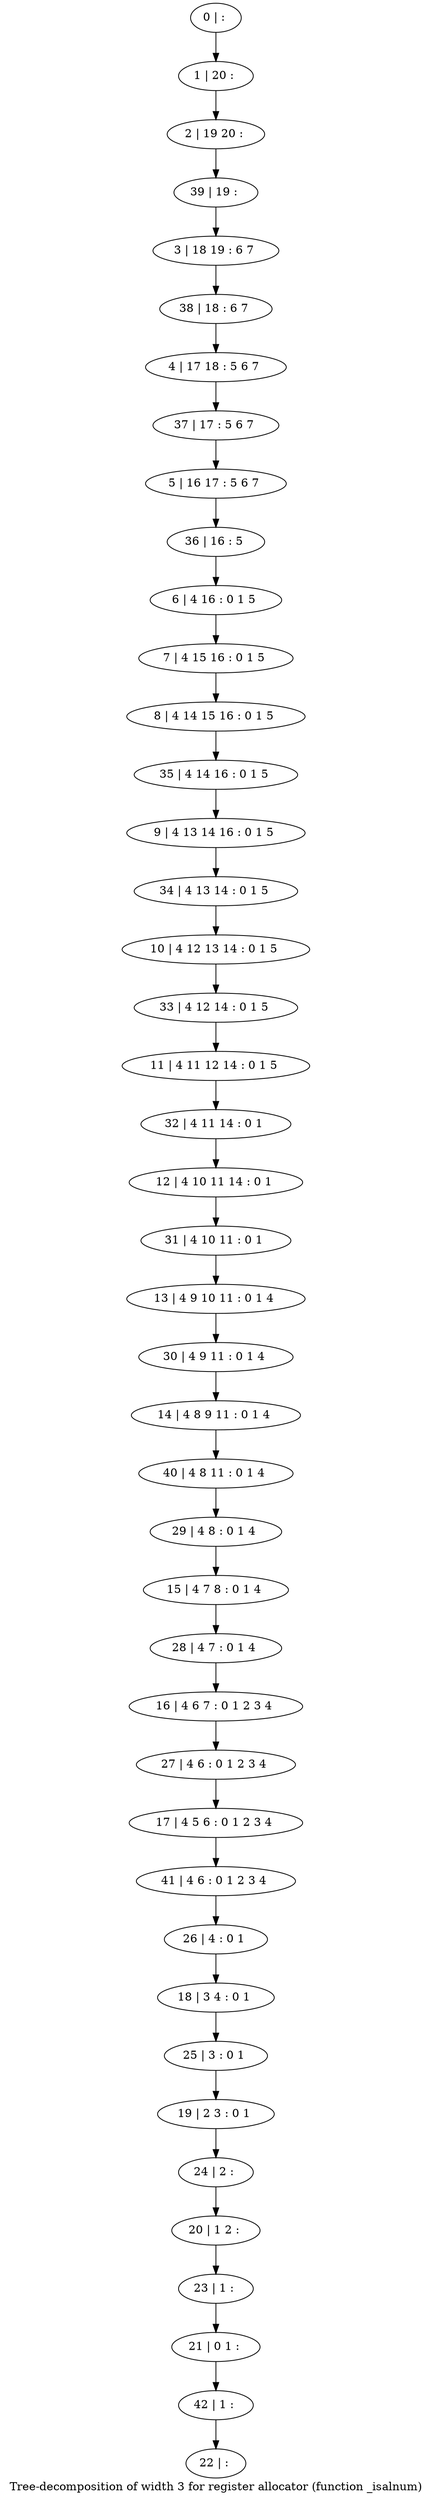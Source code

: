 digraph G {
graph [label="Tree-decomposition of width 3 for register allocator (function _isalnum)"]
0[label="0 | : "];
1[label="1 | 20 : "];
2[label="2 | 19 20 : "];
3[label="3 | 18 19 : 6 7 "];
4[label="4 | 17 18 : 5 6 7 "];
5[label="5 | 16 17 : 5 6 7 "];
6[label="6 | 4 16 : 0 1 5 "];
7[label="7 | 4 15 16 : 0 1 5 "];
8[label="8 | 4 14 15 16 : 0 1 5 "];
9[label="9 | 4 13 14 16 : 0 1 5 "];
10[label="10 | 4 12 13 14 : 0 1 5 "];
11[label="11 | 4 11 12 14 : 0 1 5 "];
12[label="12 | 4 10 11 14 : 0 1 "];
13[label="13 | 4 9 10 11 : 0 1 4 "];
14[label="14 | 4 8 9 11 : 0 1 4 "];
15[label="15 | 4 7 8 : 0 1 4 "];
16[label="16 | 4 6 7 : 0 1 2 3 4 "];
17[label="17 | 4 5 6 : 0 1 2 3 4 "];
18[label="18 | 3 4 : 0 1 "];
19[label="19 | 2 3 : 0 1 "];
20[label="20 | 1 2 : "];
21[label="21 | 0 1 : "];
22[label="22 | : "];
23[label="23 | 1 : "];
24[label="24 | 2 : "];
25[label="25 | 3 : 0 1 "];
26[label="26 | 4 : 0 1 "];
27[label="27 | 4 6 : 0 1 2 3 4 "];
28[label="28 | 4 7 : 0 1 4 "];
29[label="29 | 4 8 : 0 1 4 "];
30[label="30 | 4 9 11 : 0 1 4 "];
31[label="31 | 4 10 11 : 0 1 "];
32[label="32 | 4 11 14 : 0 1 "];
33[label="33 | 4 12 14 : 0 1 5 "];
34[label="34 | 4 13 14 : 0 1 5 "];
35[label="35 | 4 14 16 : 0 1 5 "];
36[label="36 | 16 : 5 "];
37[label="37 | 17 : 5 6 7 "];
38[label="38 | 18 : 6 7 "];
39[label="39 | 19 : "];
40[label="40 | 4 8 11 : 0 1 4 "];
41[label="41 | 4 6 : 0 1 2 3 4 "];
42[label="42 | 1 : "];
0->1 ;
1->2 ;
6->7 ;
7->8 ;
23->21 ;
20->23 ;
24->20 ;
19->24 ;
25->19 ;
18->25 ;
26->18 ;
27->17 ;
16->27 ;
28->16 ;
15->28 ;
29->15 ;
30->14 ;
13->30 ;
31->13 ;
12->31 ;
32->12 ;
11->32 ;
33->11 ;
10->33 ;
34->10 ;
9->34 ;
35->9 ;
8->35 ;
36->6 ;
5->36 ;
37->5 ;
4->37 ;
38->4 ;
3->38 ;
39->3 ;
2->39 ;
40->29 ;
14->40 ;
41->26 ;
17->41 ;
42->22 ;
21->42 ;
}

